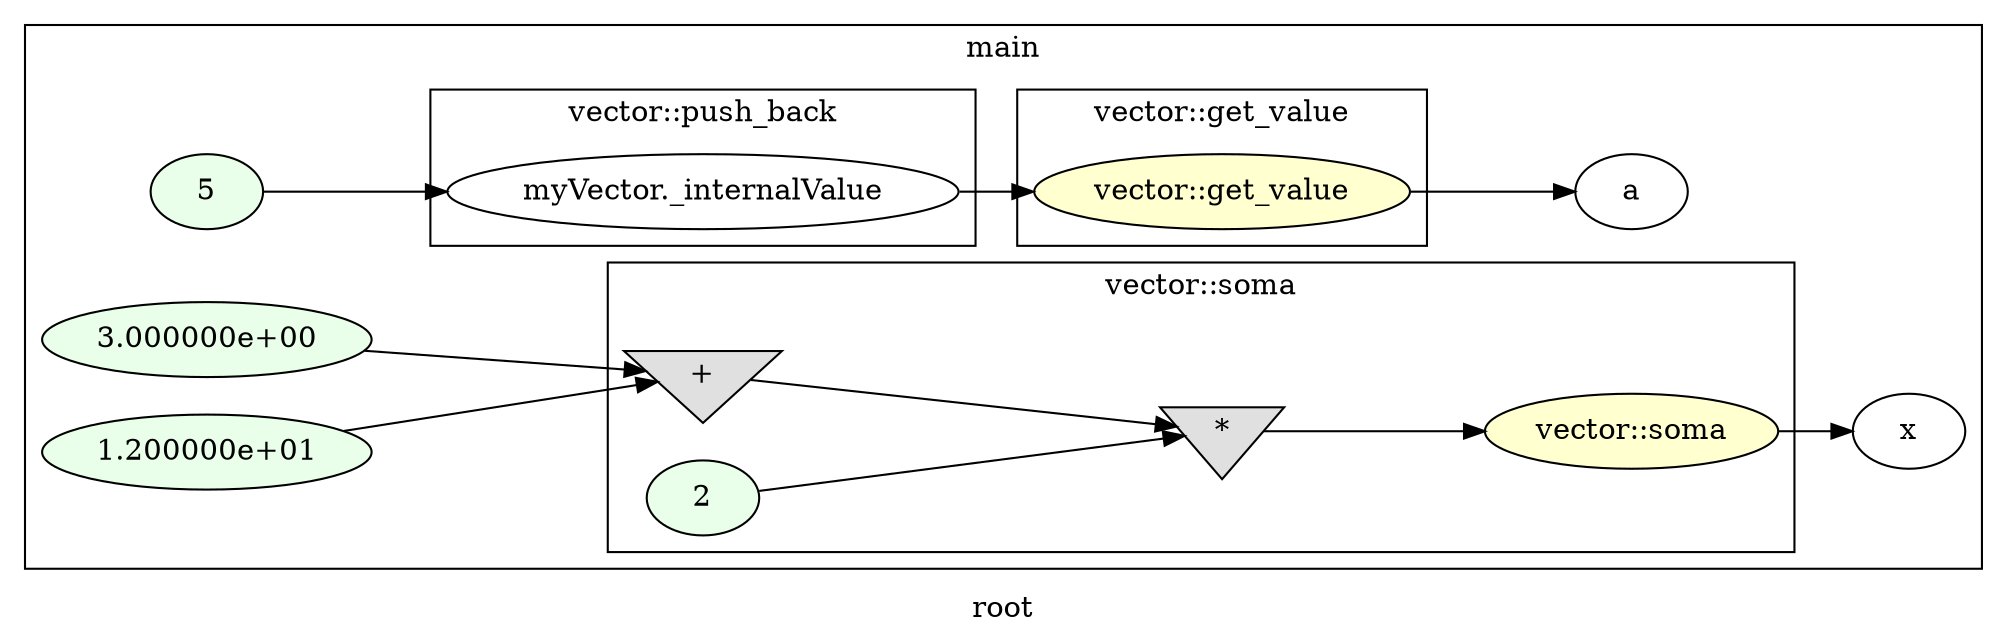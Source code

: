 digraph G
{
rankdir=LR;
label = "root";
subgraph cluster_1 {
label = "main";
parent = "G";
startinglines = "39_45_45";
	node_000003 [ label = "5", style=filled, fillcolor="#E9FFE9", startinglines=48 ]
	node_000006 [ label = "a", startingline=16 ]
	node_000007 [ label = "3.000000e+00", style=filled, fillcolor="#E9FFE9", startinglines=53 ]
	node_000008 [ label = "1.200000e+01", style=filled, fillcolor="#E9FFE9", startinglines=53 ]
	node_000013 [ label = "x", startingline=41 ]
subgraph cluster_2 {
label = "vector::push_back";
parent = "cluster_1";
startinglines = "45_47_48";
	node_000004 [ label = "myVector._internalValue", startingline=11 ]
}
subgraph cluster_3 {
label = "vector::get_value";
parent = "cluster_1";
startinglines = "48_11_50";
	node_000005 [ label = "vector::get_value", style=filled, fillcolor="#FFFFD0", startinglines=16 ]
}
subgraph cluster_4 {
label = "vector::soma";
parent = "cluster_1";
startinglines = "16_52_53";
	node_000009 [ label = "+", shape=invtriangle, style=filled, fillcolor="#E0E0E0", startinglines=41 ]
	node_000010 [ label = "2", style=filled, fillcolor="#E9FFE9", startinglines=41 ]
	node_000011 [ label = "*", shape=invtriangle, style=filled, fillcolor="#E0E0E0", startinglines=41 ]
	node_000012 [ label = "vector::soma", style=filled, fillcolor="#FFFFD0", startinglines=41 ]
}
}
	node_000003 -> node_000004
	node_000007 -> node_000009
	node_000008 -> node_000009
	node_000004 -> node_000005
	node_000005 -> node_000006
	node_000009 -> node_000011
	node_000010 -> node_000011
	node_000011 -> node_000012
	node_000012 -> node_000013
}
